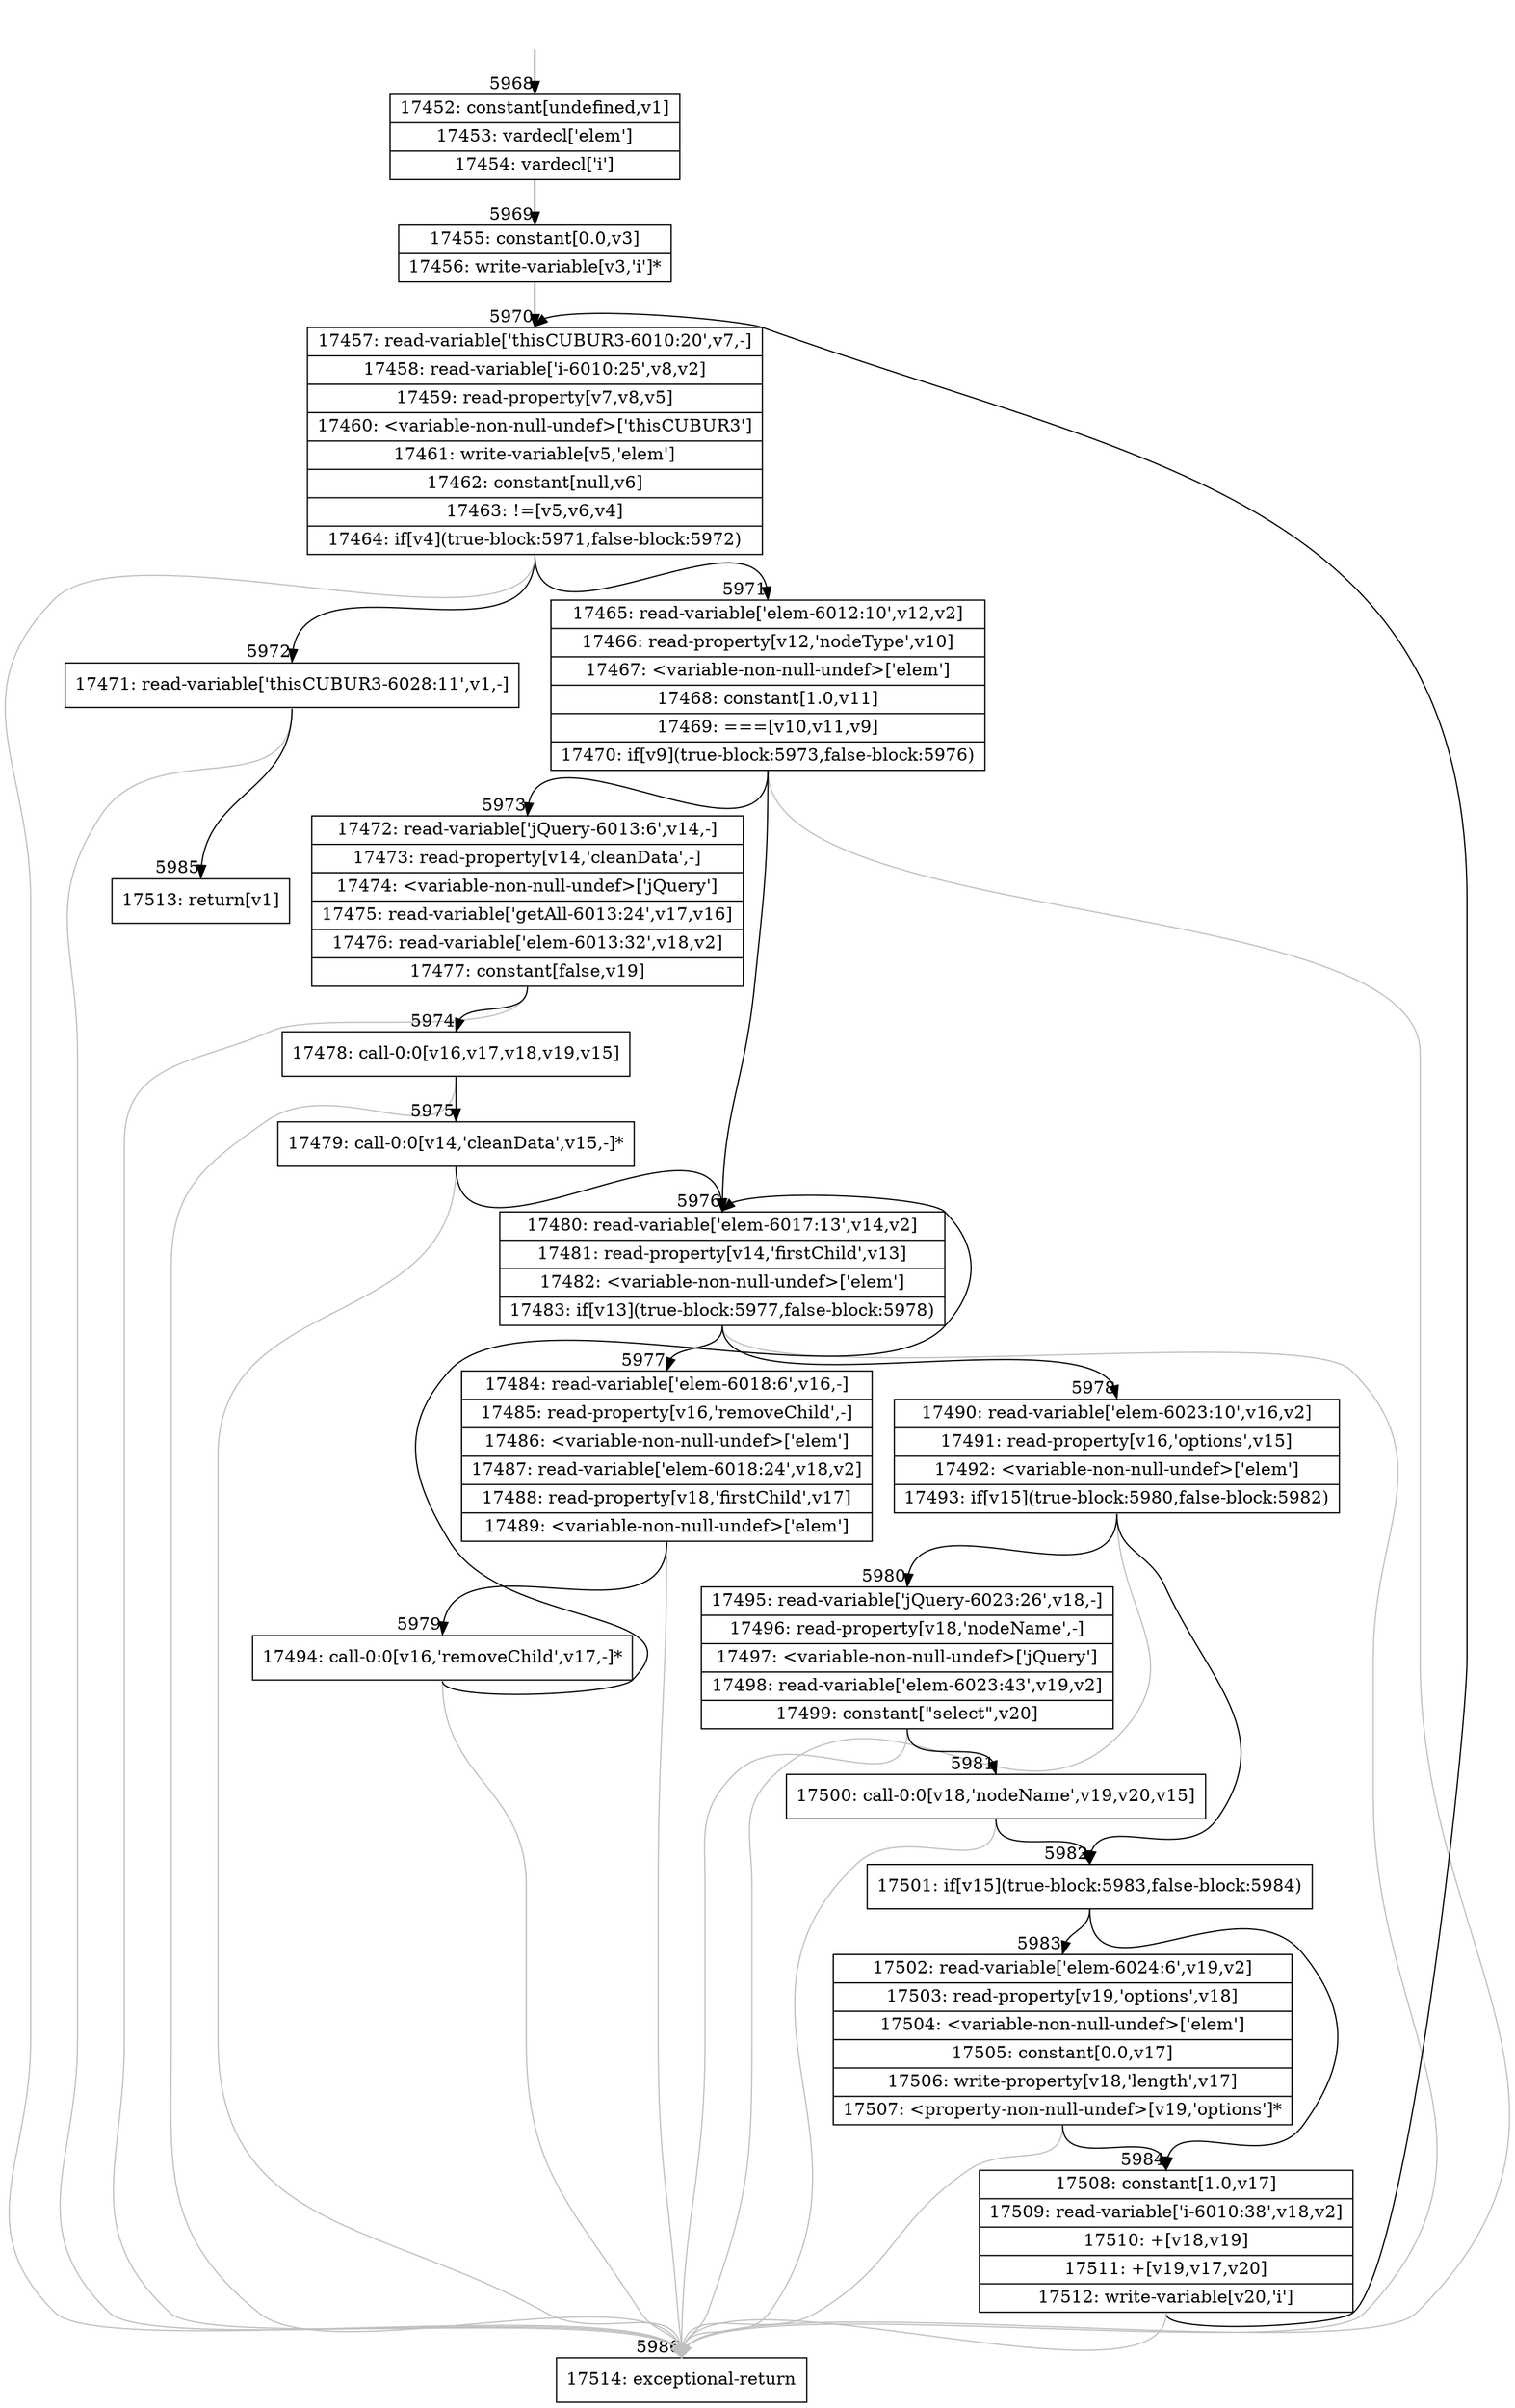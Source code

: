 digraph {
rankdir="TD"
BB_entry394[shape=none,label=""];
BB_entry394 -> BB5968 [tailport=s, headport=n, headlabel="    5968"]
BB5968 [shape=record label="{17452: constant[undefined,v1]|17453: vardecl['elem']|17454: vardecl['i']}" ] 
BB5968 -> BB5969 [tailport=s, headport=n, headlabel="      5969"]
BB5969 [shape=record label="{17455: constant[0.0,v3]|17456: write-variable[v3,'i']*}" ] 
BB5969 -> BB5970 [tailport=s, headport=n, headlabel="      5970"]
BB5970 [shape=record label="{17457: read-variable['thisCUBUR3-6010:20',v7,-]|17458: read-variable['i-6010:25',v8,v2]|17459: read-property[v7,v8,v5]|17460: \<variable-non-null-undef\>['thisCUBUR3']|17461: write-variable[v5,'elem']|17462: constant[null,v6]|17463: !=[v5,v6,v4]|17464: if[v4](true-block:5971,false-block:5972)}" ] 
BB5970 -> BB5971 [tailport=s, headport=n, headlabel="      5971"]
BB5970 -> BB5972 [tailport=s, headport=n, headlabel="      5972"]
BB5970 -> BB5986 [tailport=s, headport=n, color=gray, headlabel="      5986"]
BB5971 [shape=record label="{17465: read-variable['elem-6012:10',v12,v2]|17466: read-property[v12,'nodeType',v10]|17467: \<variable-non-null-undef\>['elem']|17468: constant[1.0,v11]|17469: ===[v10,v11,v9]|17470: if[v9](true-block:5973,false-block:5976)}" ] 
BB5971 -> BB5973 [tailport=s, headport=n, headlabel="      5973"]
BB5971 -> BB5976 [tailport=s, headport=n, headlabel="      5976"]
BB5971 -> BB5986 [tailport=s, headport=n, color=gray]
BB5972 [shape=record label="{17471: read-variable['thisCUBUR3-6028:11',v1,-]}" ] 
BB5972 -> BB5985 [tailport=s, headport=n, headlabel="      5985"]
BB5972 -> BB5986 [tailport=s, headport=n, color=gray]
BB5973 [shape=record label="{17472: read-variable['jQuery-6013:6',v14,-]|17473: read-property[v14,'cleanData',-]|17474: \<variable-non-null-undef\>['jQuery']|17475: read-variable['getAll-6013:24',v17,v16]|17476: read-variable['elem-6013:32',v18,v2]|17477: constant[false,v19]}" ] 
BB5973 -> BB5974 [tailport=s, headport=n, headlabel="      5974"]
BB5973 -> BB5986 [tailport=s, headport=n, color=gray]
BB5974 [shape=record label="{17478: call-0:0[v16,v17,v18,v19,v15]}" ] 
BB5974 -> BB5975 [tailport=s, headport=n, headlabel="      5975"]
BB5974 -> BB5986 [tailport=s, headport=n, color=gray]
BB5975 [shape=record label="{17479: call-0:0[v14,'cleanData',v15,-]*}" ] 
BB5975 -> BB5976 [tailport=s, headport=n]
BB5975 -> BB5986 [tailport=s, headport=n, color=gray]
BB5976 [shape=record label="{17480: read-variable['elem-6017:13',v14,v2]|17481: read-property[v14,'firstChild',v13]|17482: \<variable-non-null-undef\>['elem']|17483: if[v13](true-block:5977,false-block:5978)}" ] 
BB5976 -> BB5977 [tailport=s, headport=n, headlabel="      5977"]
BB5976 -> BB5978 [tailport=s, headport=n, headlabel="      5978"]
BB5976 -> BB5986 [tailport=s, headport=n, color=gray]
BB5977 [shape=record label="{17484: read-variable['elem-6018:6',v16,-]|17485: read-property[v16,'removeChild',-]|17486: \<variable-non-null-undef\>['elem']|17487: read-variable['elem-6018:24',v18,v2]|17488: read-property[v18,'firstChild',v17]|17489: \<variable-non-null-undef\>['elem']}" ] 
BB5977 -> BB5979 [tailport=s, headport=n, headlabel="      5979"]
BB5977 -> BB5986 [tailport=s, headport=n, color=gray]
BB5978 [shape=record label="{17490: read-variable['elem-6023:10',v16,v2]|17491: read-property[v16,'options',v15]|17492: \<variable-non-null-undef\>['elem']|17493: if[v15](true-block:5980,false-block:5982)}" ] 
BB5978 -> BB5982 [tailport=s, headport=n, headlabel="      5982"]
BB5978 -> BB5980 [tailport=s, headport=n, headlabel="      5980"]
BB5978 -> BB5986 [tailport=s, headport=n, color=gray]
BB5979 [shape=record label="{17494: call-0:0[v16,'removeChild',v17,-]*}" ] 
BB5979 -> BB5976 [tailport=s, headport=n]
BB5979 -> BB5986 [tailport=s, headport=n, color=gray]
BB5980 [shape=record label="{17495: read-variable['jQuery-6023:26',v18,-]|17496: read-property[v18,'nodeName',-]|17497: \<variable-non-null-undef\>['jQuery']|17498: read-variable['elem-6023:43',v19,v2]|17499: constant[\"select\",v20]}" ] 
BB5980 -> BB5981 [tailport=s, headport=n, headlabel="      5981"]
BB5980 -> BB5986 [tailport=s, headport=n, color=gray]
BB5981 [shape=record label="{17500: call-0:0[v18,'nodeName',v19,v20,v15]}" ] 
BB5981 -> BB5982 [tailport=s, headport=n]
BB5981 -> BB5986 [tailport=s, headport=n, color=gray]
BB5982 [shape=record label="{17501: if[v15](true-block:5983,false-block:5984)}" ] 
BB5982 -> BB5983 [tailport=s, headport=n, headlabel="      5983"]
BB5982 -> BB5984 [tailport=s, headport=n, headlabel="      5984"]
BB5983 [shape=record label="{17502: read-variable['elem-6024:6',v19,v2]|17503: read-property[v19,'options',v18]|17504: \<variable-non-null-undef\>['elem']|17505: constant[0.0,v17]|17506: write-property[v18,'length',v17]|17507: \<property-non-null-undef\>[v19,'options']*}" ] 
BB5983 -> BB5984 [tailport=s, headport=n]
BB5983 -> BB5986 [tailport=s, headport=n, color=gray]
BB5984 [shape=record label="{17508: constant[1.0,v17]|17509: read-variable['i-6010:38',v18,v2]|17510: +[v18,v19]|17511: +[v19,v17,v20]|17512: write-variable[v20,'i']}" ] 
BB5984 -> BB5970 [tailport=s, headport=n]
BB5984 -> BB5986 [tailport=s, headport=n, color=gray]
BB5985 [shape=record label="{17513: return[v1]}" ] 
BB5986 [shape=record label="{17514: exceptional-return}" ] 
}
